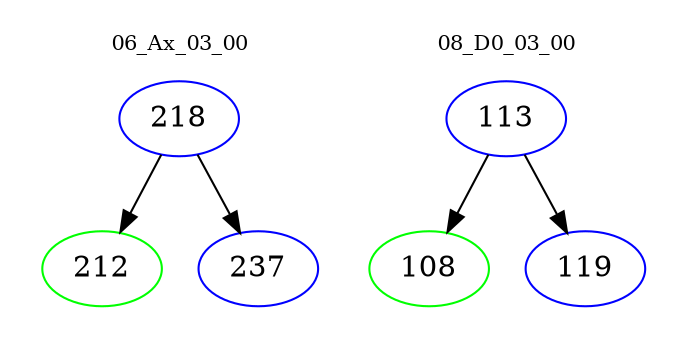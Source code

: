 digraph{
subgraph cluster_0 {
color = white
label = "06_Ax_03_00";
fontsize=10;
T0_218 [label="218", color="blue"]
T0_218 -> T0_212 [color="black"]
T0_212 [label="212", color="green"]
T0_218 -> T0_237 [color="black"]
T0_237 [label="237", color="blue"]
}
subgraph cluster_1 {
color = white
label = "08_D0_03_00";
fontsize=10;
T1_113 [label="113", color="blue"]
T1_113 -> T1_108 [color="black"]
T1_108 [label="108", color="green"]
T1_113 -> T1_119 [color="black"]
T1_119 [label="119", color="blue"]
}
}
